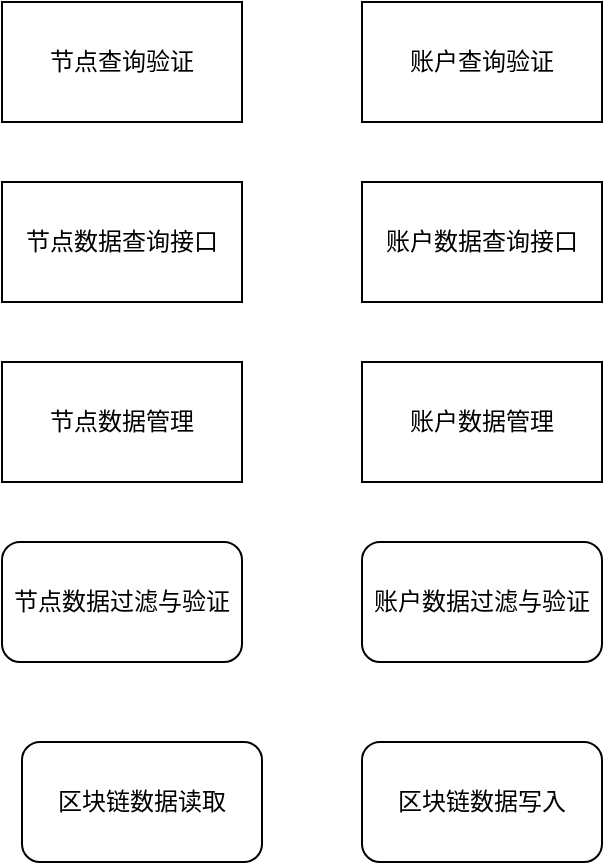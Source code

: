 <mxfile version="12.5.4" type="github">
  <diagram id="Dr7E2pnEQ7SnMgTV5RkD" name="Page-1">
    <mxGraphModel dx="933" dy="654" grid="1" gridSize="10" guides="1" tooltips="1" connect="1" arrows="1" fold="1" page="1" pageScale="1" pageWidth="827" pageHeight="1169" math="0" shadow="0">
      <root>
        <mxCell id="0"/>
        <mxCell id="1" parent="0"/>
        <mxCell id="Fuk4StQesD5K4FotLebA-1" value="区块链数据读取" style="rounded=1;whiteSpace=wrap;html=1;" vertex="1" parent="1">
          <mxGeometry x="210" y="460" width="120" height="60" as="geometry"/>
        </mxCell>
        <mxCell id="Fuk4StQesD5K4FotLebA-2" value="区块链数据写入" style="rounded=1;whiteSpace=wrap;html=1;" vertex="1" parent="1">
          <mxGeometry x="380" y="460" width="120" height="60" as="geometry"/>
        </mxCell>
        <mxCell id="Fuk4StQesD5K4FotLebA-3" value="节点数据过滤与验证" style="rounded=1;whiteSpace=wrap;html=1;" vertex="1" parent="1">
          <mxGeometry x="200" y="360" width="120" height="60" as="geometry"/>
        </mxCell>
        <mxCell id="Fuk4StQesD5K4FotLebA-4" value="节点数据管理" style="rounded=0;whiteSpace=wrap;html=1;" vertex="1" parent="1">
          <mxGeometry x="200" y="270" width="120" height="60" as="geometry"/>
        </mxCell>
        <mxCell id="Fuk4StQesD5K4FotLebA-5" value="节点数据查询接口" style="rounded=0;whiteSpace=wrap;html=1;" vertex="1" parent="1">
          <mxGeometry x="200" y="180" width="120" height="60" as="geometry"/>
        </mxCell>
        <mxCell id="Fuk4StQesD5K4FotLebA-6" value="账户数据过滤与验证" style="rounded=1;whiteSpace=wrap;html=1;" vertex="1" parent="1">
          <mxGeometry x="380" y="360" width="120" height="60" as="geometry"/>
        </mxCell>
        <mxCell id="Fuk4StQesD5K4FotLebA-7" value="节点查询验证" style="rounded=0;whiteSpace=wrap;html=1;" vertex="1" parent="1">
          <mxGeometry x="200" y="90" width="120" height="60" as="geometry"/>
        </mxCell>
        <mxCell id="Fuk4StQesD5K4FotLebA-8" value="账户数据管理" style="rounded=0;whiteSpace=wrap;html=1;" vertex="1" parent="1">
          <mxGeometry x="380" y="270" width="120" height="60" as="geometry"/>
        </mxCell>
        <mxCell id="Fuk4StQesD5K4FotLebA-9" value="账户数据查询接口" style="rounded=0;whiteSpace=wrap;html=1;" vertex="1" parent="1">
          <mxGeometry x="380" y="180" width="120" height="60" as="geometry"/>
        </mxCell>
        <mxCell id="Fuk4StQesD5K4FotLebA-10" value="账户查询验证" style="rounded=0;whiteSpace=wrap;html=1;" vertex="1" parent="1">
          <mxGeometry x="380" y="90" width="120" height="60" as="geometry"/>
        </mxCell>
      </root>
    </mxGraphModel>
  </diagram>
</mxfile>
